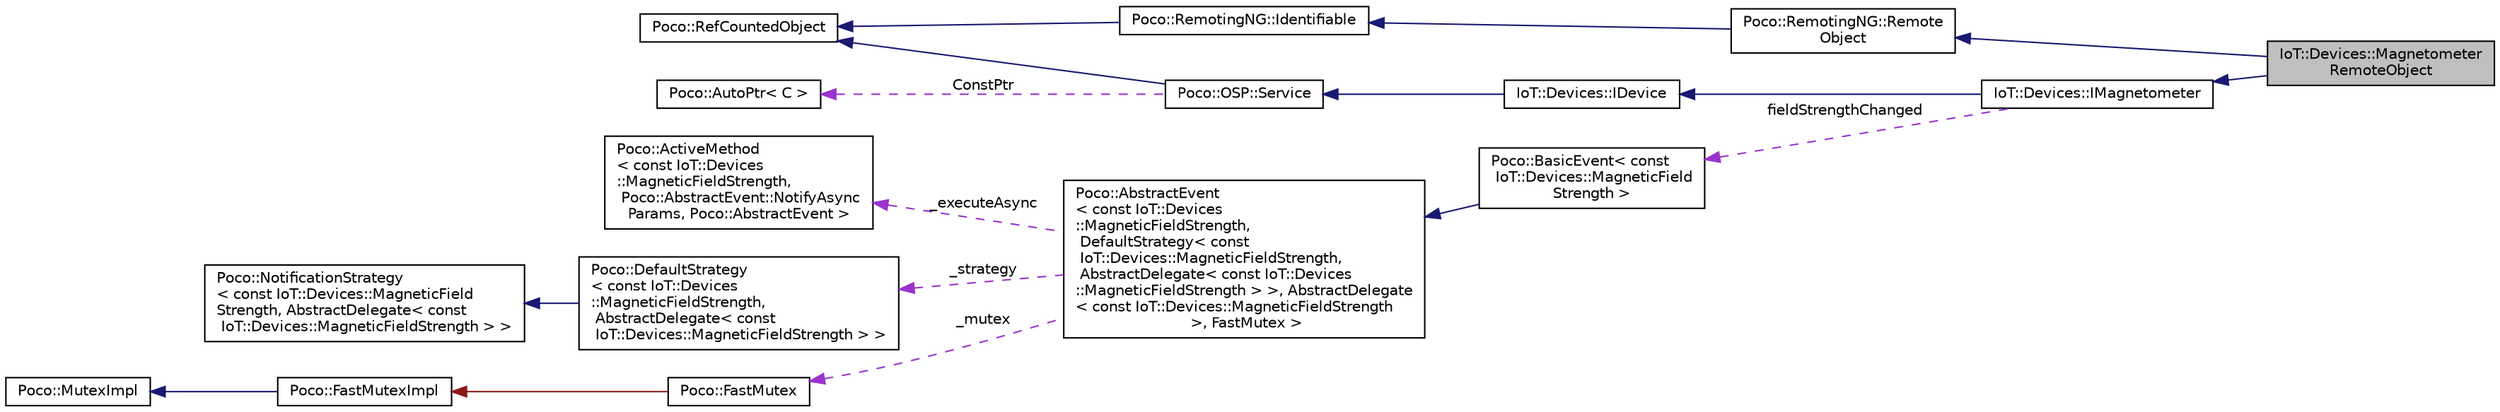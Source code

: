 digraph "IoT::Devices::MagnetometerRemoteObject"
{
 // LATEX_PDF_SIZE
  edge [fontname="Helvetica",fontsize="10",labelfontname="Helvetica",labelfontsize="10"];
  node [fontname="Helvetica",fontsize="10",shape=record];
  rankdir="LR";
  Node1 [label="IoT::Devices::Magnetometer\lRemoteObject",height=0.2,width=0.4,color="black", fillcolor="grey75", style="filled", fontcolor="black",tooltip="The interface for three-axis Magnetometers."];
  Node2 -> Node1 [dir="back",color="midnightblue",fontsize="10",style="solid"];
  Node2 [label="IoT::Devices::IMagnetometer",height=0.2,width=0.4,color="black", fillcolor="white", style="filled",URL="$classIoT_1_1Devices_1_1IMagnetometer.html",tooltip="The interface for three-axis Magnetometers."];
  Node3 -> Node2 [dir="back",color="midnightblue",fontsize="10",style="solid"];
  Node3 [label="IoT::Devices::IDevice",height=0.2,width=0.4,color="black", fillcolor="white", style="filled",URL="$classIoT_1_1Devices_1_1IDevice.html",tooltip=" "];
  Node4 -> Node3 [dir="back",color="midnightblue",fontsize="10",style="solid"];
  Node4 [label="Poco::OSP::Service",height=0.2,width=0.4,color="black", fillcolor="white", style="filled",URL="$classPoco_1_1OSP_1_1Service.html",tooltip=" "];
  Node5 -> Node4 [dir="back",color="midnightblue",fontsize="10",style="solid"];
  Node5 [label="Poco::RefCountedObject",height=0.2,width=0.4,color="black", fillcolor="white", style="filled",URL="$classPoco_1_1RefCountedObject.html",tooltip=" "];
  Node6 -> Node4 [dir="back",color="darkorchid3",fontsize="10",style="dashed",label=" ConstPtr" ];
  Node6 [label="Poco::AutoPtr\< C \>",height=0.2,width=0.4,color="black", fillcolor="white", style="filled",URL="$classPoco_1_1AutoPtr.html",tooltip=" "];
  Node7 -> Node2 [dir="back",color="darkorchid3",fontsize="10",style="dashed",label=" fieldStrengthChanged" ];
  Node7 [label="Poco::BasicEvent\< const\l IoT::Devices::MagneticField\lStrength \>",height=0.2,width=0.4,color="black", fillcolor="white", style="filled",URL="$classPoco_1_1BasicEvent.html",tooltip=" "];
  Node8 -> Node7 [dir="back",color="midnightblue",fontsize="10",style="solid"];
  Node8 [label="Poco::AbstractEvent\l\< const IoT::Devices\l::MagneticFieldStrength,\l DefaultStrategy\< const\l IoT::Devices::MagneticFieldStrength,\l AbstractDelegate\< const IoT::Devices\l::MagneticFieldStrength \> \>, AbstractDelegate\l\< const IoT::Devices::MagneticFieldStrength\l \>, FastMutex \>",height=0.2,width=0.4,color="black", fillcolor="white", style="filled",URL="$classPoco_1_1AbstractEvent.html",tooltip=" "];
  Node9 -> Node8 [dir="back",color="darkorchid3",fontsize="10",style="dashed",label=" _executeAsync" ];
  Node9 [label="Poco::ActiveMethod\l\< const IoT::Devices\l::MagneticFieldStrength,\l Poco::AbstractEvent::NotifyAsync\lParams, Poco::AbstractEvent \>",height=0.2,width=0.4,color="black", fillcolor="white", style="filled",URL="$classPoco_1_1ActiveMethod.html",tooltip=" "];
  Node10 -> Node8 [dir="back",color="darkorchid3",fontsize="10",style="dashed",label=" _strategy" ];
  Node10 [label="Poco::DefaultStrategy\l\< const IoT::Devices\l::MagneticFieldStrength,\l AbstractDelegate\< const\l IoT::Devices::MagneticFieldStrength \> \>",height=0.2,width=0.4,color="black", fillcolor="white", style="filled",URL="$classPoco_1_1DefaultStrategy.html",tooltip=" "];
  Node11 -> Node10 [dir="back",color="midnightblue",fontsize="10",style="solid"];
  Node11 [label="Poco::NotificationStrategy\l\< const IoT::Devices::MagneticField\lStrength, AbstractDelegate\< const\l IoT::Devices::MagneticFieldStrength \> \>",height=0.2,width=0.4,color="black", fillcolor="white", style="filled",URL="$classPoco_1_1NotificationStrategy.html",tooltip=" "];
  Node12 -> Node8 [dir="back",color="darkorchid3",fontsize="10",style="dashed",label=" _mutex" ];
  Node12 [label="Poco::FastMutex",height=0.2,width=0.4,color="black", fillcolor="white", style="filled",URL="$classPoco_1_1FastMutex.html",tooltip=" "];
  Node13 -> Node12 [dir="back",color="firebrick4",fontsize="10",style="solid"];
  Node13 [label="Poco::FastMutexImpl",height=0.2,width=0.4,color="black", fillcolor="white", style="filled",URL="$classPoco_1_1FastMutexImpl.html",tooltip=" "];
  Node14 -> Node13 [dir="back",color="midnightblue",fontsize="10",style="solid"];
  Node14 [label="Poco::MutexImpl",height=0.2,width=0.4,color="black", fillcolor="white", style="filled",URL="$classPoco_1_1MutexImpl.html",tooltip=" "];
  Node15 -> Node1 [dir="back",color="midnightblue",fontsize="10",style="solid"];
  Node15 [label="Poco::RemotingNG::Remote\lObject",height=0.2,width=0.4,color="black", fillcolor="white", style="filled",URL="$classPoco_1_1RemotingNG_1_1RemoteObject.html",tooltip=" "];
  Node16 -> Node15 [dir="back",color="midnightblue",fontsize="10",style="solid"];
  Node16 [label="Poco::RemotingNG::Identifiable",height=0.2,width=0.4,color="black", fillcolor="white", style="filled",URL="$classPoco_1_1RemotingNG_1_1Identifiable.html",tooltip=" "];
  Node5 -> Node16 [dir="back",color="midnightblue",fontsize="10",style="solid"];
}
